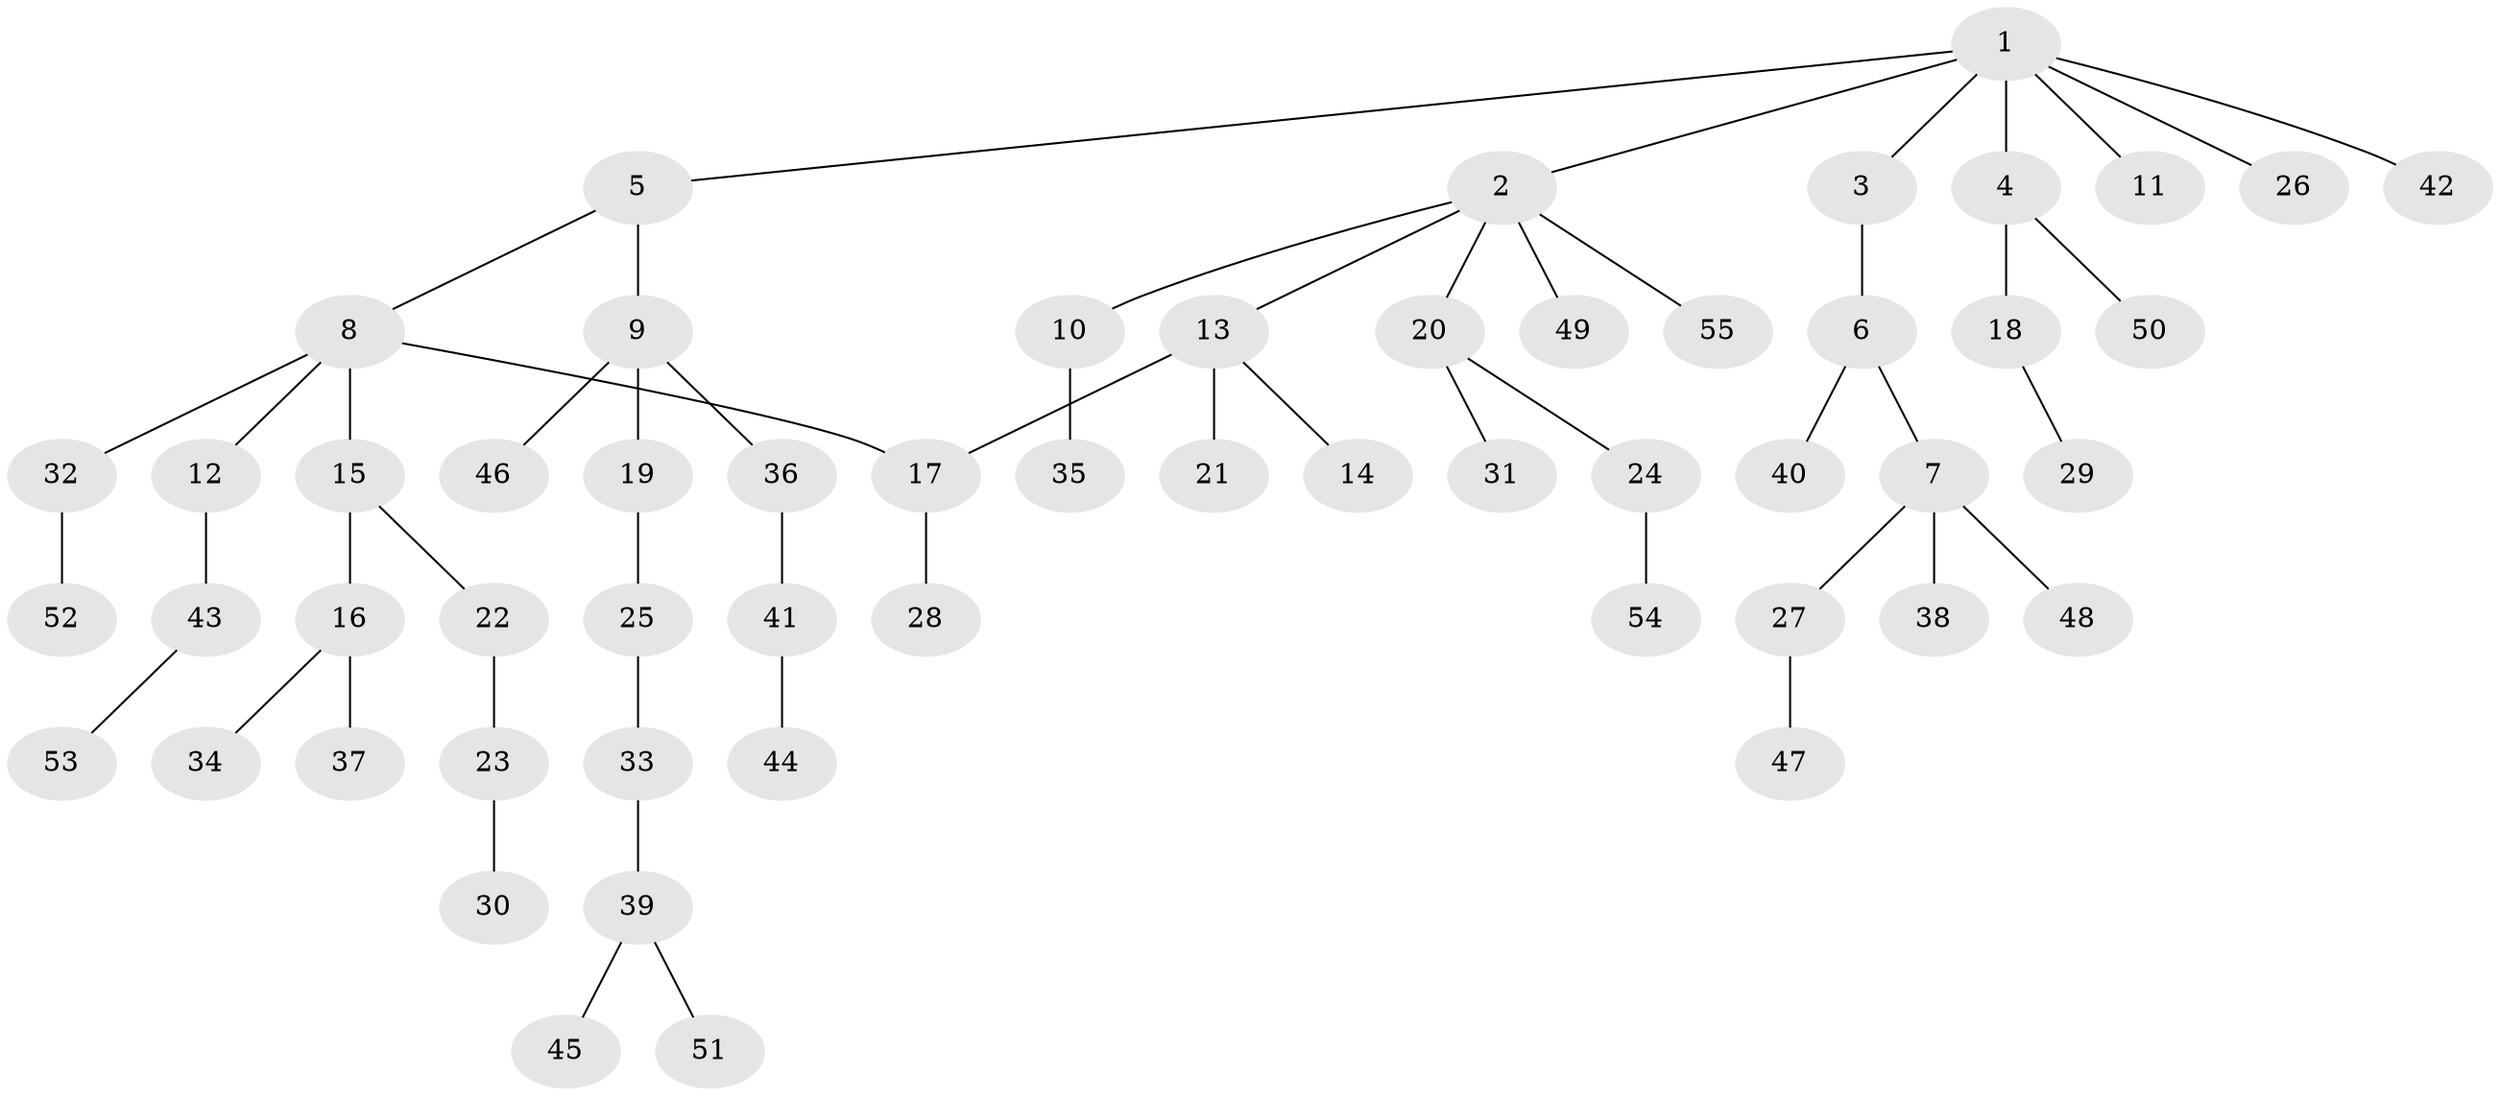 // Generated by graph-tools (version 1.1) at 2025/01/03/09/25 03:01:11]
// undirected, 55 vertices, 55 edges
graph export_dot {
graph [start="1"]
  node [color=gray90,style=filled];
  1;
  2;
  3;
  4;
  5;
  6;
  7;
  8;
  9;
  10;
  11;
  12;
  13;
  14;
  15;
  16;
  17;
  18;
  19;
  20;
  21;
  22;
  23;
  24;
  25;
  26;
  27;
  28;
  29;
  30;
  31;
  32;
  33;
  34;
  35;
  36;
  37;
  38;
  39;
  40;
  41;
  42;
  43;
  44;
  45;
  46;
  47;
  48;
  49;
  50;
  51;
  52;
  53;
  54;
  55;
  1 -- 2;
  1 -- 3;
  1 -- 4;
  1 -- 5;
  1 -- 11;
  1 -- 26;
  1 -- 42;
  2 -- 10;
  2 -- 13;
  2 -- 20;
  2 -- 49;
  2 -- 55;
  3 -- 6;
  4 -- 18;
  4 -- 50;
  5 -- 8;
  5 -- 9;
  6 -- 7;
  6 -- 40;
  7 -- 27;
  7 -- 38;
  7 -- 48;
  8 -- 12;
  8 -- 15;
  8 -- 17;
  8 -- 32;
  9 -- 19;
  9 -- 36;
  9 -- 46;
  10 -- 35;
  12 -- 43;
  13 -- 14;
  13 -- 21;
  13 -- 17;
  15 -- 16;
  15 -- 22;
  16 -- 34;
  16 -- 37;
  17 -- 28;
  18 -- 29;
  19 -- 25;
  20 -- 24;
  20 -- 31;
  22 -- 23;
  23 -- 30;
  24 -- 54;
  25 -- 33;
  27 -- 47;
  32 -- 52;
  33 -- 39;
  36 -- 41;
  39 -- 45;
  39 -- 51;
  41 -- 44;
  43 -- 53;
}
